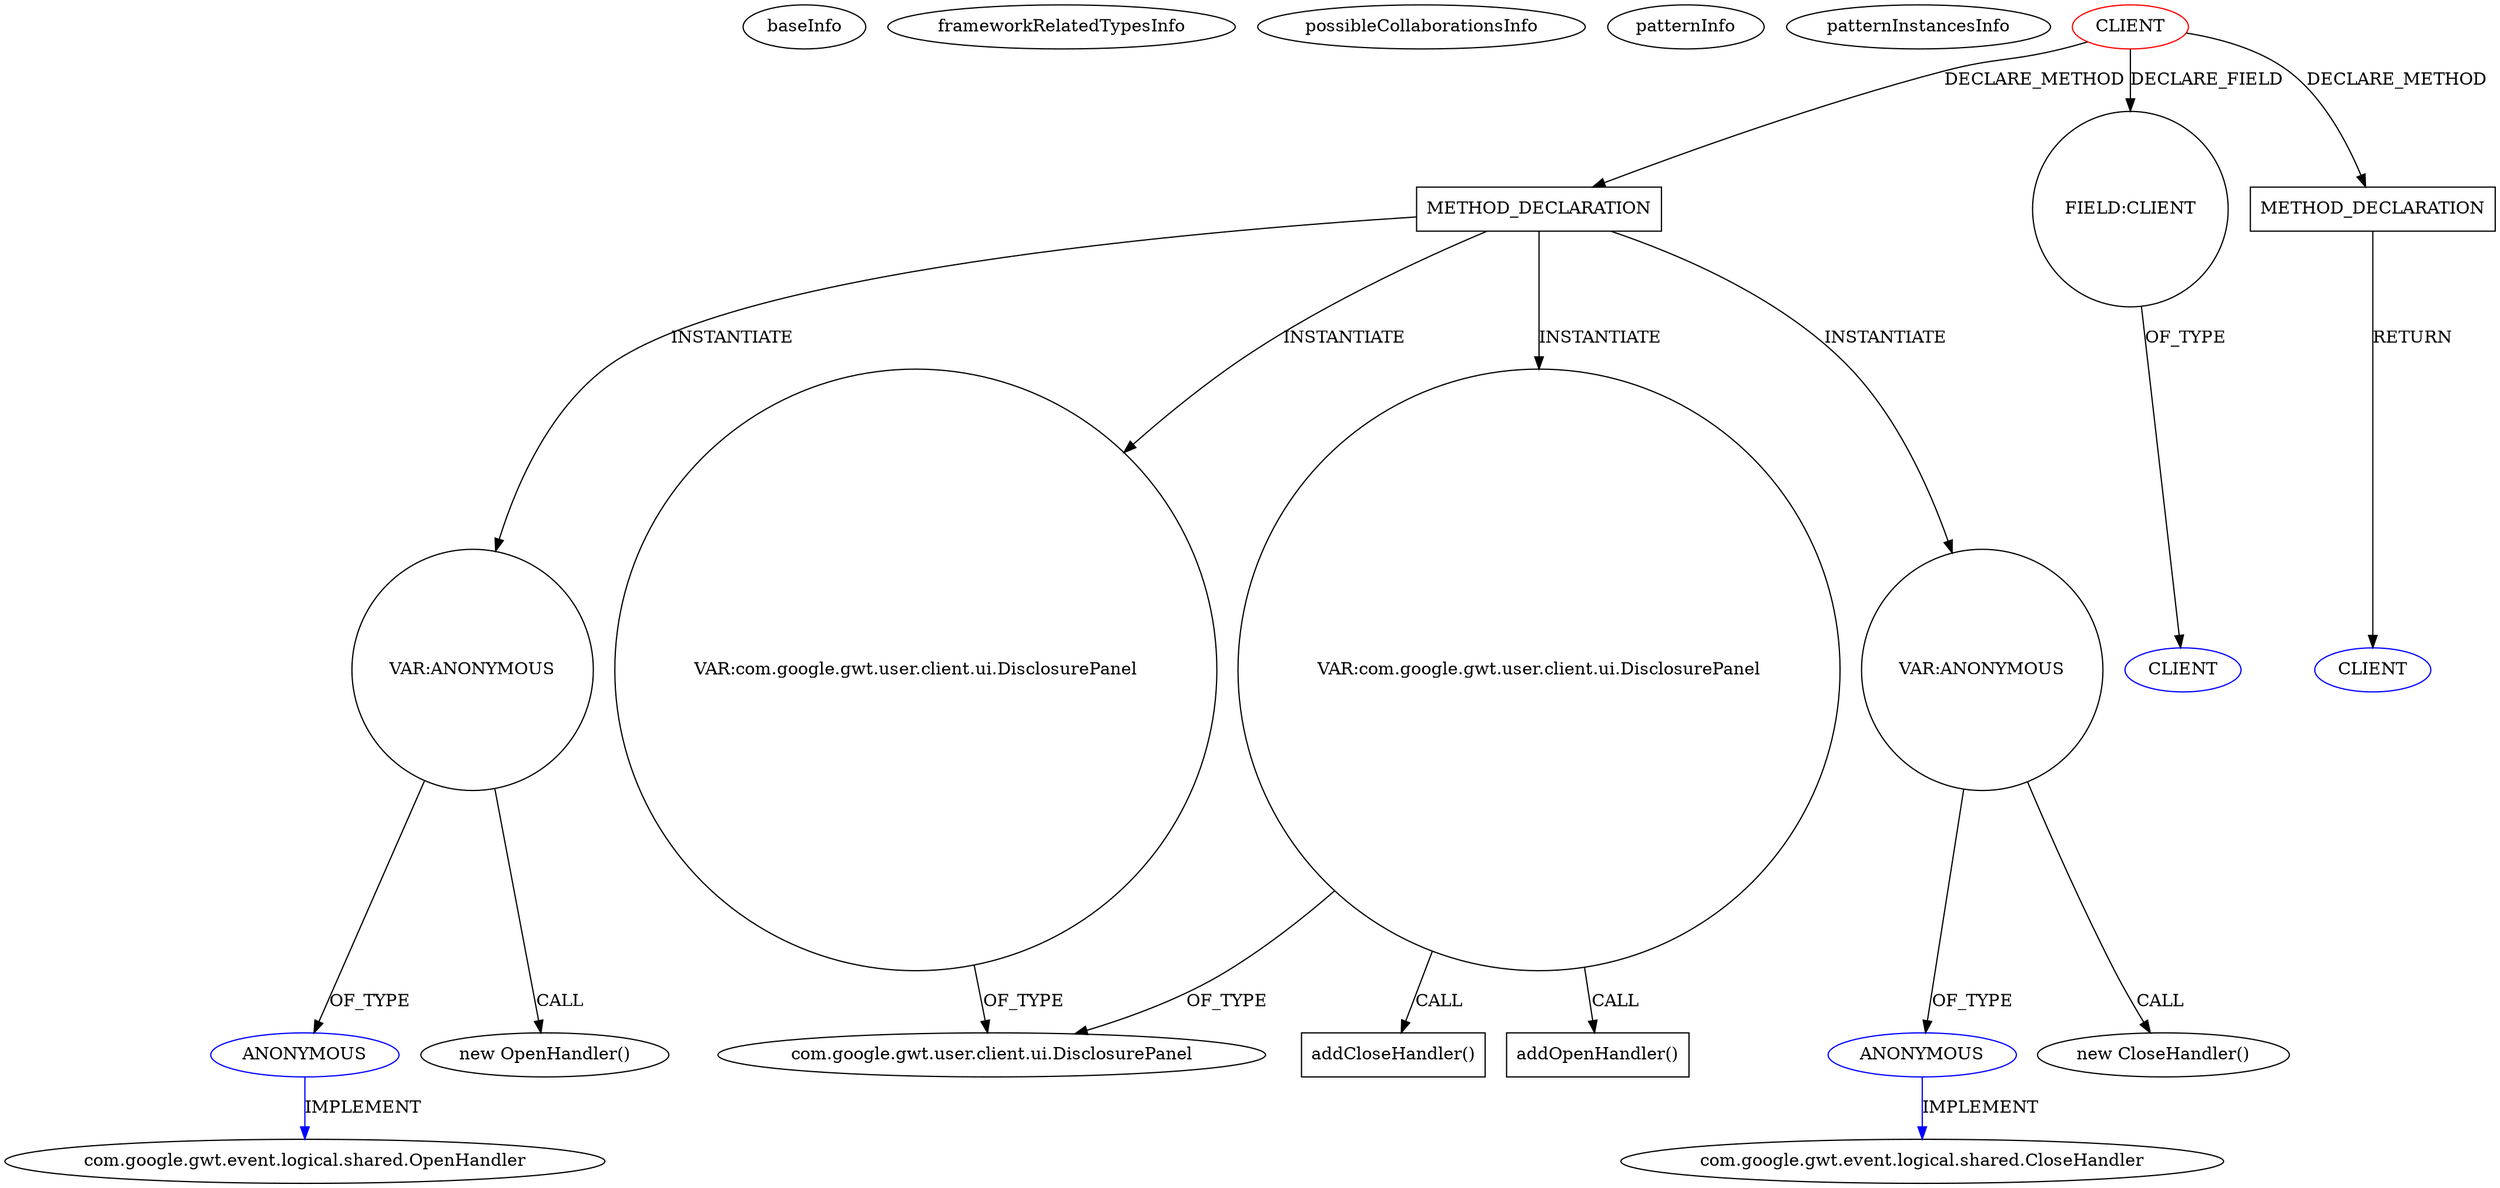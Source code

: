 digraph {
baseInfo[graphId=1513,category="pattern",isAnonymous=false,possibleRelation=false]
frameworkRelatedTypesInfo[]
possibleCollaborationsInfo[]
patternInfo[frequency=2.0,patternRootClient=0]
patternInstancesInfo[0="woox-serverapp~/woox-serverapp/serverapp-master/src/wooxes/net/shared/Ordinador.java~Ordinador~4662",1="Peppe-Depot~/Peppe-Depot/Depot-master/src/com/jensjansson/depot/client/ui/DepotConnector.java~DepotConnector~382"]
94[label="com.google.gwt.event.logical.shared.OpenHandler",vertexType="FRAMEWORK_INTERFACE_TYPE",isFrameworkType=false]
93[label="ANONYMOUS",vertexType="REFERENCE_ANONYMOUS_DECLARATION",isFrameworkType=false,color=blue]
92[label="VAR:ANONYMOUS",vertexType="VARIABLE_EXPRESION",isFrameworkType=false,shape=circle]
91[label="new OpenHandler()",vertexType="CONSTRUCTOR_CALL",isFrameworkType=false]
44[label="METHOD_DECLARATION",vertexType="CLIENT_METHOD_DECLARATION",isFrameworkType=false,shape=box]
123[label="VAR:com.google.gwt.user.client.ui.DisclosurePanel",vertexType="VARIABLE_EXPRESION",isFrameworkType=false,shape=circle]
0[label="CLIENT",vertexType="ROOT_CLIENT_CLASS_DECLARATION",isFrameworkType=false,color=red]
2[label="FIELD:CLIENT",vertexType="FIELD_DECLARATION",isFrameworkType=false,shape=circle]
60[label="com.google.gwt.user.client.ui.DisclosurePanel",vertexType="FRAMEWORK_CLASS_TYPE",isFrameworkType=false]
3[label="CLIENT",vertexType="REFERENCE_CLIENT_CLASS_DECLARATION",isFrameworkType=false,color=blue]
59[label="VAR:com.google.gwt.user.client.ui.DisclosurePanel",vertexType="VARIABLE_EXPRESION",isFrameworkType=false,shape=circle]
129[label="VAR:ANONYMOUS",vertexType="VARIABLE_EXPRESION",isFrameworkType=false,shape=circle]
130[label="ANONYMOUS",vertexType="REFERENCE_ANONYMOUS_DECLARATION",isFrameworkType=false,color=blue]
128[label="new CloseHandler()",vertexType="CONSTRUCTOR_CALL",isFrameworkType=false]
131[label="com.google.gwt.event.logical.shared.CloseHandler",vertexType="FRAMEWORK_INTERFACE_TYPE",isFrameworkType=false]
24[label="METHOD_DECLARATION",vertexType="CLIENT_METHOD_DECLARATION",isFrameworkType=false,shape=box]
9[label="CLIENT",vertexType="REFERENCE_CLIENT_CLASS_DECLARATION",isFrameworkType=false,color=blue]
127[label="addCloseHandler()",vertexType="INSIDE_CALL",isFrameworkType=false,shape=box]
90[label="addOpenHandler()",vertexType="INSIDE_CALL",isFrameworkType=false,shape=box]
0->2[label="DECLARE_FIELD"]
44->92[label="INSTANTIATE"]
130->131[label="IMPLEMENT",color=blue]
123->60[label="OF_TYPE"]
0->44[label="DECLARE_METHOD"]
44->123[label="INSTANTIATE"]
24->9[label="RETURN"]
44->59[label="INSTANTIATE"]
59->60[label="OF_TYPE"]
129->128[label="CALL"]
59->127[label="CALL"]
92->91[label="CALL"]
44->129[label="INSTANTIATE"]
93->94[label="IMPLEMENT",color=blue]
0->24[label="DECLARE_METHOD"]
59->90[label="CALL"]
2->3[label="OF_TYPE"]
92->93[label="OF_TYPE"]
129->130[label="OF_TYPE"]
}
